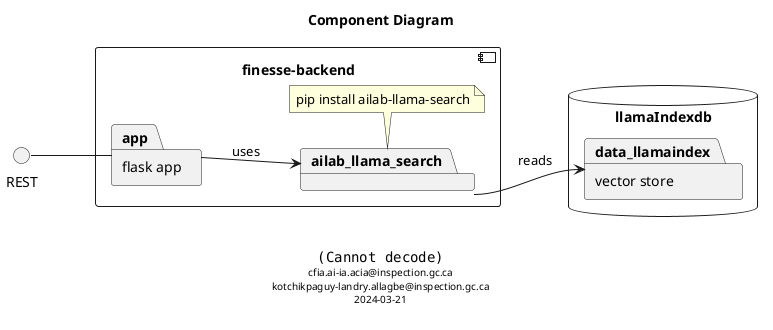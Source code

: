 @startuml components
left to right direction
<style>
legend {
    Fontsize 10
    BackgroundColor white
    LineColor white
    HorizontalAlignment center
}
</style>

title Component Diagram
interface REST
component "finesse-backend" as fb {
    package app as "flask app"
    package ailab_llama_search 
    note bottom of ailab_llama_search: pip install ailab-llama-search
}
database llamaIndexdb {
    package "vector store" as data_llamaindex
}

REST -- app
app --> ailab_llama_search: uses
ailab_llama_search --> data_llamaindex : reads

legend
<img:../img/logo.png{scale=0.2}>
cfia.ai-ia.acia@inspection.gc.ca
kotchikpaguy-landry.allagbe@inspection.gc.ca
2024-03-21
end legend

@enduml
